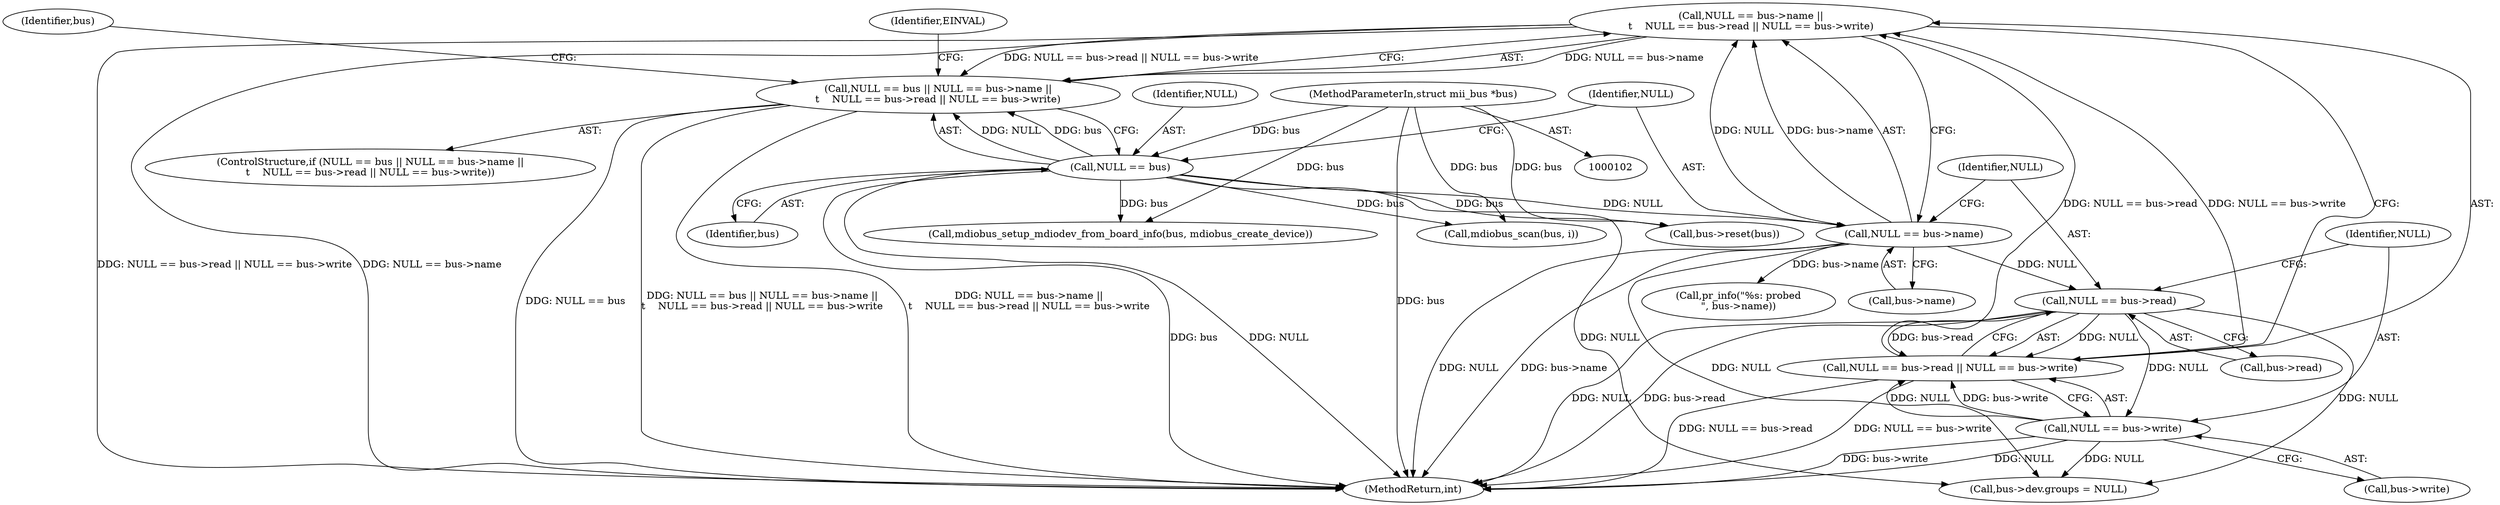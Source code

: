 digraph "0_linux_6ff7b060535e87c2ae14dd8548512abfdda528fb@API" {
"1000115" [label="(Call,NULL == bus->name ||\n\t    NULL == bus->read || NULL == bus->write)"];
"1000116" [label="(Call,NULL == bus->name)"];
"1000112" [label="(Call,NULL == bus)"];
"1000103" [label="(MethodParameterIn,struct mii_bus *bus)"];
"1000121" [label="(Call,NULL == bus->read || NULL == bus->write)"];
"1000122" [label="(Call,NULL == bus->read)"];
"1000127" [label="(Call,NULL == bus->write)"];
"1000111" [label="(Call,NULL == bus || NULL == bus->name ||\n\t    NULL == bus->read || NULL == bus->write)"];
"1000118" [label="(Call,bus->name)"];
"1000129" [label="(Call,bus->write)"];
"1000139" [label="(Identifier,bus)"];
"1000111" [label="(Call,NULL == bus || NULL == bus->name ||\n\t    NULL == bus->read || NULL == bus->write)"];
"1000113" [label="(Identifier,NULL)"];
"1000163" [label="(Call,bus->dev.groups = NULL)"];
"1000114" [label="(Identifier,bus)"];
"1000286" [label="(Call,mdiobus_scan(bus, i))"];
"1000103" [label="(MethodParameterIn,struct mii_bus *bus)"];
"1000312" [label="(Call,pr_info(\"%s: probed\n\", bus->name))"];
"1000122" [label="(Call,NULL == bus->read)"];
"1000115" [label="(Call,NULL == bus->name ||\n\t    NULL == bus->read || NULL == bus->write)"];
"1000134" [label="(Identifier,EINVAL)"];
"1000260" [label="(Call,bus->reset(bus))"];
"1000117" [label="(Identifier,NULL)"];
"1000110" [label="(ControlStructure,if (NULL == bus || NULL == bus->name ||\n\t    NULL == bus->read || NULL == bus->write))"];
"1000123" [label="(Identifier,NULL)"];
"1000124" [label="(Call,bus->read)"];
"1000128" [label="(Identifier,NULL)"];
"1000116" [label="(Call,NULL == bus->name)"];
"1000304" [label="(Call,mdiobus_setup_mdiodev_from_board_info(bus, mdiobus_create_device))"];
"1000127" [label="(Call,NULL == bus->write)"];
"1000112" [label="(Call,NULL == bus)"];
"1000121" [label="(Call,NULL == bus->read || NULL == bus->write)"];
"1000357" [label="(MethodReturn,int)"];
"1000115" -> "1000111"  [label="AST: "];
"1000115" -> "1000116"  [label="CFG: "];
"1000115" -> "1000121"  [label="CFG: "];
"1000116" -> "1000115"  [label="AST: "];
"1000121" -> "1000115"  [label="AST: "];
"1000111" -> "1000115"  [label="CFG: "];
"1000115" -> "1000357"  [label="DDG: NULL == bus->read || NULL == bus->write"];
"1000115" -> "1000357"  [label="DDG: NULL == bus->name"];
"1000115" -> "1000111"  [label="DDG: NULL == bus->name"];
"1000115" -> "1000111"  [label="DDG: NULL == bus->read || NULL == bus->write"];
"1000116" -> "1000115"  [label="DDG: NULL"];
"1000116" -> "1000115"  [label="DDG: bus->name"];
"1000121" -> "1000115"  [label="DDG: NULL == bus->read"];
"1000121" -> "1000115"  [label="DDG: NULL == bus->write"];
"1000116" -> "1000118"  [label="CFG: "];
"1000117" -> "1000116"  [label="AST: "];
"1000118" -> "1000116"  [label="AST: "];
"1000123" -> "1000116"  [label="CFG: "];
"1000116" -> "1000357"  [label="DDG: NULL"];
"1000116" -> "1000357"  [label="DDG: bus->name"];
"1000112" -> "1000116"  [label="DDG: NULL"];
"1000116" -> "1000122"  [label="DDG: NULL"];
"1000116" -> "1000163"  [label="DDG: NULL"];
"1000116" -> "1000312"  [label="DDG: bus->name"];
"1000112" -> "1000111"  [label="AST: "];
"1000112" -> "1000114"  [label="CFG: "];
"1000113" -> "1000112"  [label="AST: "];
"1000114" -> "1000112"  [label="AST: "];
"1000117" -> "1000112"  [label="CFG: "];
"1000111" -> "1000112"  [label="CFG: "];
"1000112" -> "1000357"  [label="DDG: bus"];
"1000112" -> "1000357"  [label="DDG: NULL"];
"1000112" -> "1000111"  [label="DDG: NULL"];
"1000112" -> "1000111"  [label="DDG: bus"];
"1000103" -> "1000112"  [label="DDG: bus"];
"1000112" -> "1000163"  [label="DDG: NULL"];
"1000112" -> "1000260"  [label="DDG: bus"];
"1000112" -> "1000286"  [label="DDG: bus"];
"1000112" -> "1000304"  [label="DDG: bus"];
"1000103" -> "1000102"  [label="AST: "];
"1000103" -> "1000357"  [label="DDG: bus"];
"1000103" -> "1000260"  [label="DDG: bus"];
"1000103" -> "1000286"  [label="DDG: bus"];
"1000103" -> "1000304"  [label="DDG: bus"];
"1000121" -> "1000122"  [label="CFG: "];
"1000121" -> "1000127"  [label="CFG: "];
"1000122" -> "1000121"  [label="AST: "];
"1000127" -> "1000121"  [label="AST: "];
"1000121" -> "1000357"  [label="DDG: NULL == bus->write"];
"1000121" -> "1000357"  [label="DDG: NULL == bus->read"];
"1000122" -> "1000121"  [label="DDG: NULL"];
"1000122" -> "1000121"  [label="DDG: bus->read"];
"1000127" -> "1000121"  [label="DDG: NULL"];
"1000127" -> "1000121"  [label="DDG: bus->write"];
"1000122" -> "1000124"  [label="CFG: "];
"1000123" -> "1000122"  [label="AST: "];
"1000124" -> "1000122"  [label="AST: "];
"1000128" -> "1000122"  [label="CFG: "];
"1000122" -> "1000357"  [label="DDG: NULL"];
"1000122" -> "1000357"  [label="DDG: bus->read"];
"1000122" -> "1000127"  [label="DDG: NULL"];
"1000122" -> "1000163"  [label="DDG: NULL"];
"1000127" -> "1000129"  [label="CFG: "];
"1000128" -> "1000127"  [label="AST: "];
"1000129" -> "1000127"  [label="AST: "];
"1000127" -> "1000357"  [label="DDG: bus->write"];
"1000127" -> "1000357"  [label="DDG: NULL"];
"1000127" -> "1000163"  [label="DDG: NULL"];
"1000111" -> "1000110"  [label="AST: "];
"1000134" -> "1000111"  [label="CFG: "];
"1000139" -> "1000111"  [label="CFG: "];
"1000111" -> "1000357"  [label="DDG: NULL == bus->name ||\n\t    NULL == bus->read || NULL == bus->write"];
"1000111" -> "1000357"  [label="DDG: NULL == bus"];
"1000111" -> "1000357"  [label="DDG: NULL == bus || NULL == bus->name ||\n\t    NULL == bus->read || NULL == bus->write"];
}
